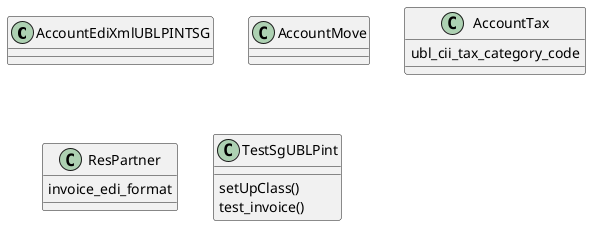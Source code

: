 @startuml classes_l10n_sg_ubl_pint
set namespaceSeparator none
class "AccountEdiXmlUBLPINTSG" as odoo_src.odoo.addons.l10n_sg_ubl_pint.models.account_edi_xml_pint_sg.AccountEdiXmlUBLPINTSG {
}
class "AccountMove" as odoo_src.odoo.addons.l10n_sg_ubl_pint.models.account_move.AccountMove {
}
class "AccountTax" as odoo_src.odoo.addons.l10n_sg_ubl_pint.models.account_tax.AccountTax {
  ubl_cii_tax_category_code
}
class "ResPartner" as odoo_src.odoo.addons.l10n_sg_ubl_pint.models.res_partner.ResPartner {
  invoice_edi_format
}
class "TestSgUBLPint" as odoo_src.odoo.addons.l10n_sg_ubl_pint.tests.test_sg_ubl_pint.TestSgUBLPint {
  setUpClass()
  test_invoice()
}
@enduml
